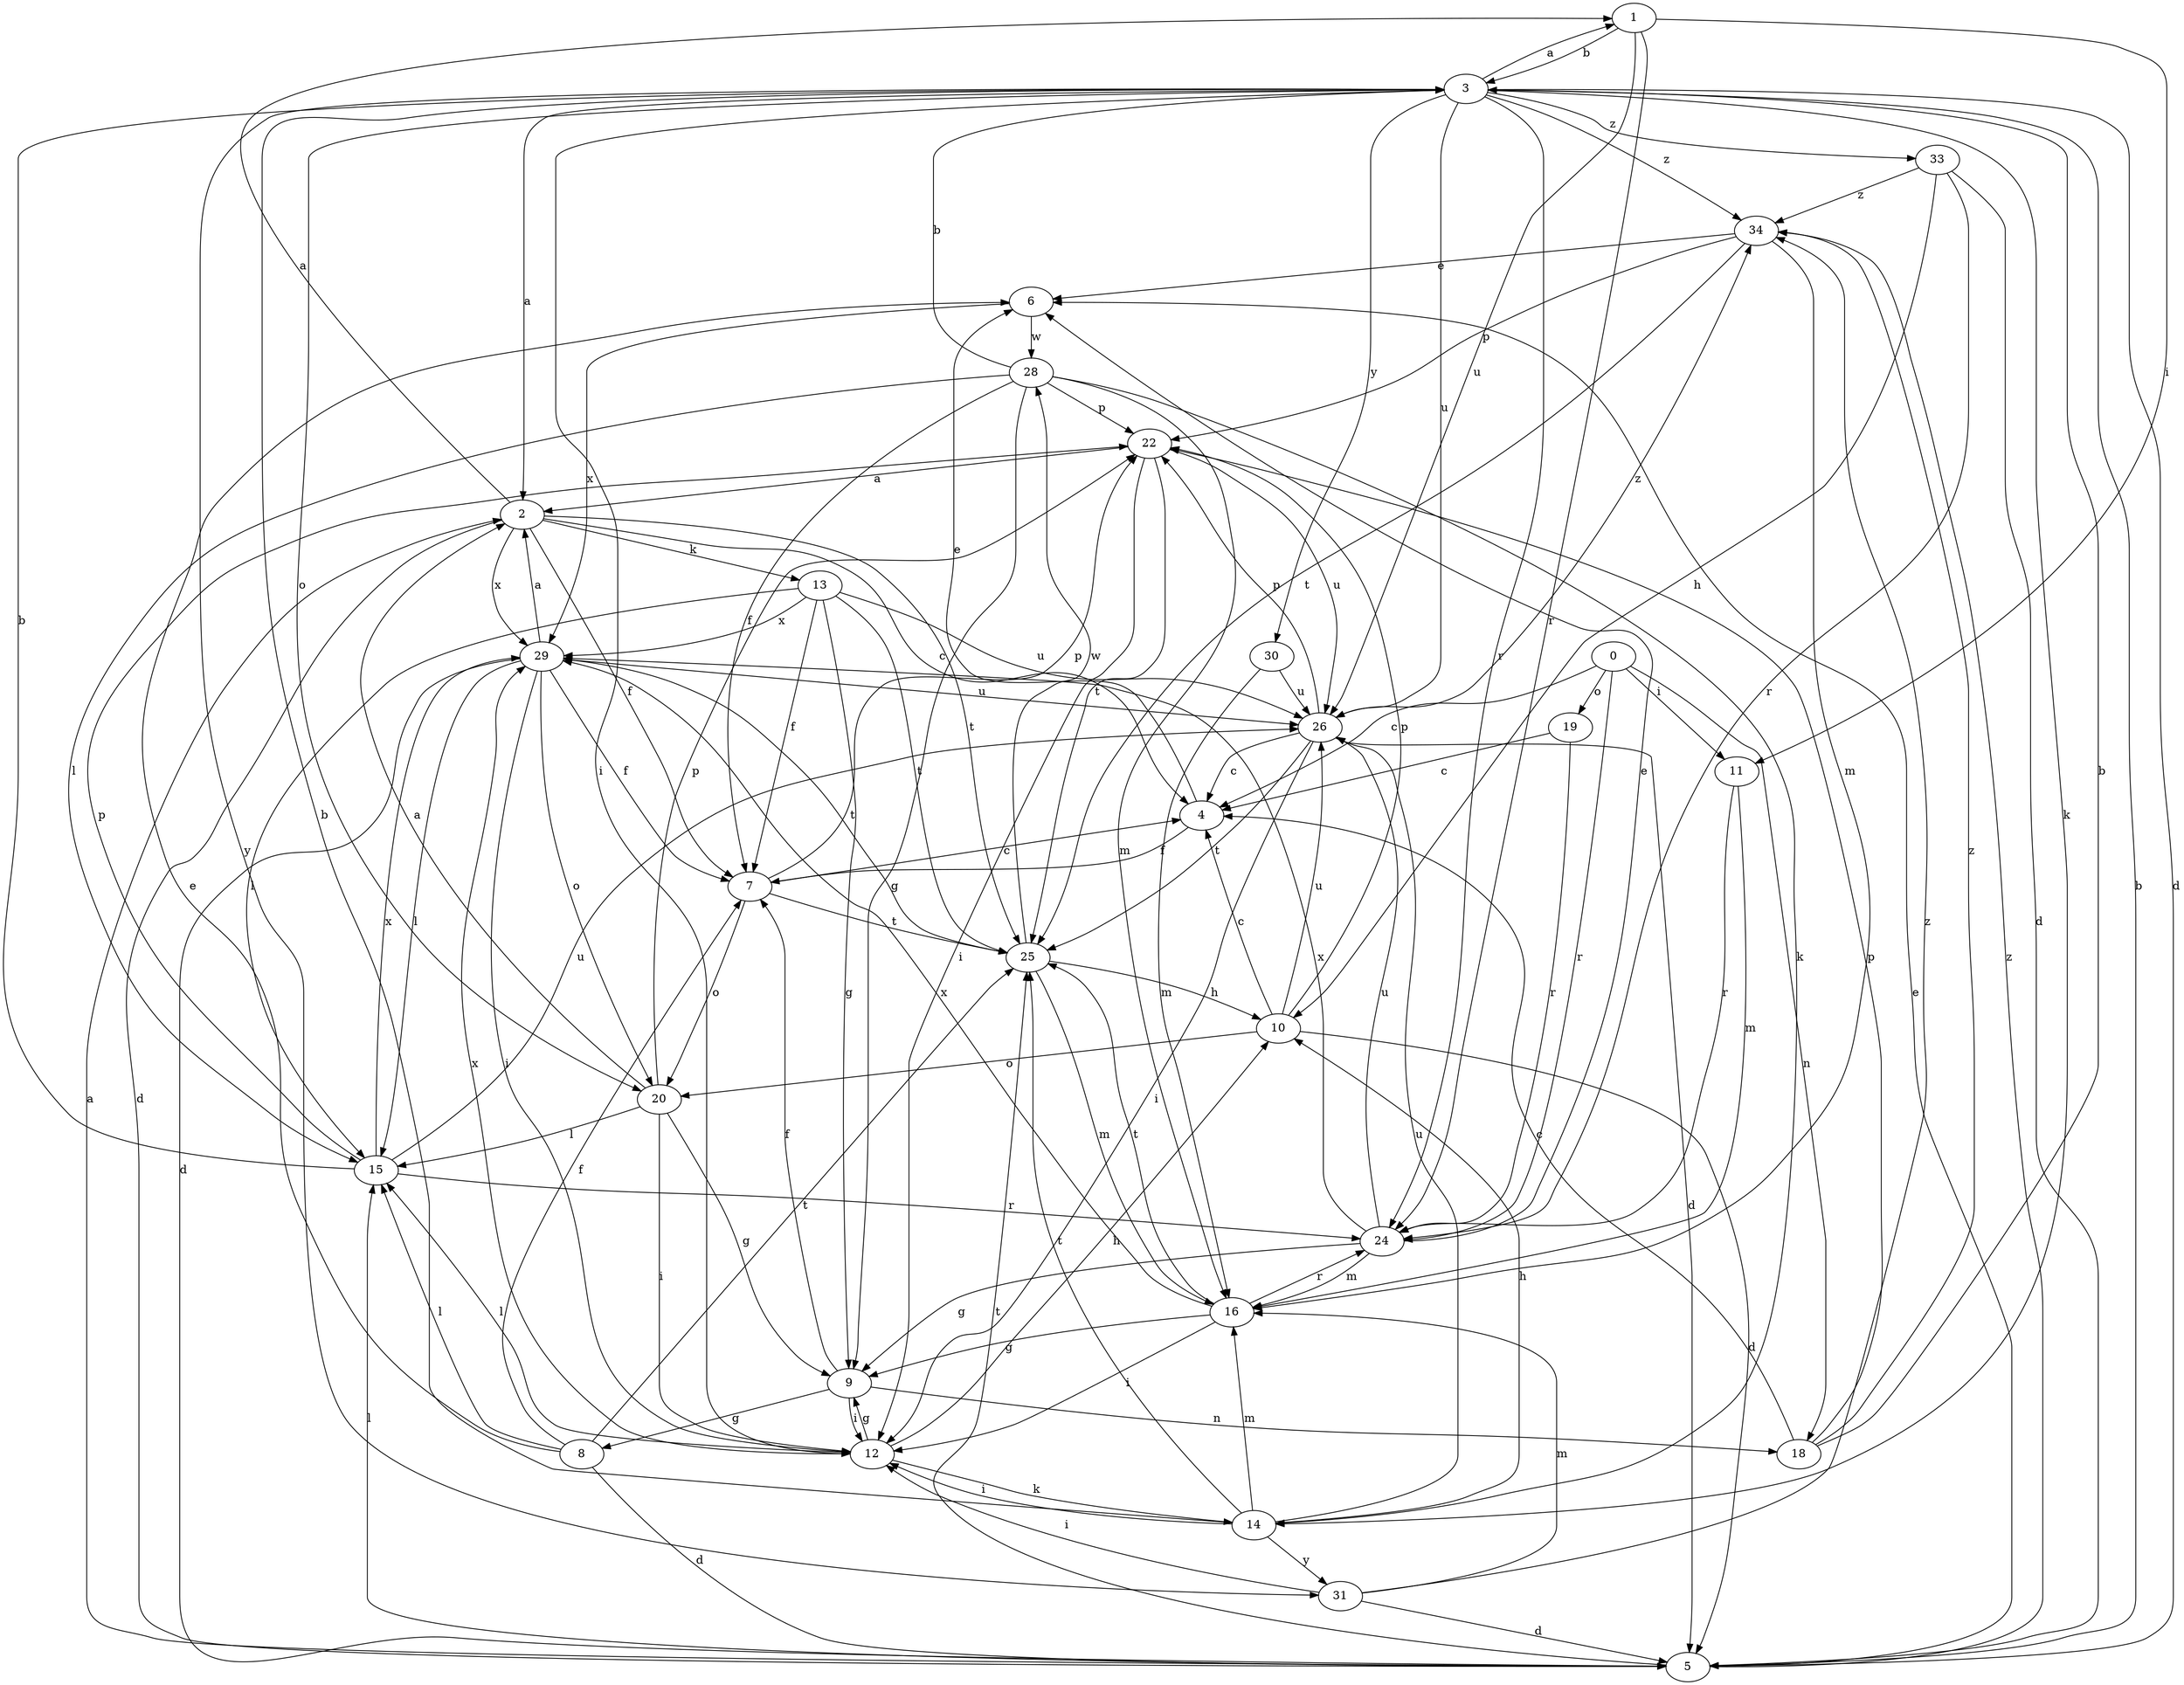 strict digraph  {
1;
2;
3;
4;
0;
5;
6;
7;
8;
9;
10;
11;
12;
13;
14;
15;
16;
18;
19;
20;
22;
24;
25;
26;
28;
29;
30;
31;
33;
34;
1 -> 3  [label=b];
1 -> 11  [label=i];
1 -> 24  [label=r];
1 -> 26  [label=u];
2 -> 1  [label=a];
2 -> 4  [label=c];
2 -> 5  [label=d];
2 -> 7  [label=f];
2 -> 13  [label=k];
2 -> 25  [label=t];
2 -> 29  [label=x];
3 -> 1  [label=a];
3 -> 2  [label=a];
3 -> 5  [label=d];
3 -> 12  [label=i];
3 -> 14  [label=k];
3 -> 20  [label=o];
3 -> 24  [label=r];
3 -> 26  [label=u];
3 -> 30  [label=y];
3 -> 31  [label=y];
3 -> 33  [label=z];
3 -> 34  [label=z];
4 -> 6  [label=e];
4 -> 7  [label=f];
0 -> 4  [label=c];
0 -> 11  [label=i];
0 -> 18  [label=n];
0 -> 19  [label=o];
0 -> 24  [label=r];
5 -> 2  [label=a];
5 -> 3  [label=b];
5 -> 6  [label=e];
5 -> 15  [label=l];
5 -> 25  [label=t];
5 -> 34  [label=z];
6 -> 28  [label=w];
6 -> 29  [label=x];
7 -> 4  [label=c];
7 -> 20  [label=o];
7 -> 22  [label=p];
7 -> 25  [label=t];
8 -> 5  [label=d];
8 -> 6  [label=e];
8 -> 7  [label=f];
8 -> 15  [label=l];
8 -> 25  [label=t];
9 -> 7  [label=f];
9 -> 8  [label=g];
9 -> 12  [label=i];
9 -> 18  [label=n];
10 -> 4  [label=c];
10 -> 5  [label=d];
10 -> 20  [label=o];
10 -> 22  [label=p];
10 -> 26  [label=u];
11 -> 16  [label=m];
11 -> 24  [label=r];
12 -> 9  [label=g];
12 -> 10  [label=h];
12 -> 14  [label=k];
12 -> 15  [label=l];
12 -> 29  [label=x];
13 -> 7  [label=f];
13 -> 9  [label=g];
13 -> 15  [label=l];
13 -> 25  [label=t];
13 -> 26  [label=u];
13 -> 29  [label=x];
14 -> 3  [label=b];
14 -> 10  [label=h];
14 -> 12  [label=i];
14 -> 16  [label=m];
14 -> 25  [label=t];
14 -> 26  [label=u];
14 -> 31  [label=y];
15 -> 3  [label=b];
15 -> 22  [label=p];
15 -> 24  [label=r];
15 -> 26  [label=u];
15 -> 29  [label=x];
16 -> 9  [label=g];
16 -> 12  [label=i];
16 -> 24  [label=r];
16 -> 25  [label=t];
16 -> 29  [label=x];
18 -> 3  [label=b];
18 -> 4  [label=c];
18 -> 22  [label=p];
18 -> 34  [label=z];
19 -> 4  [label=c];
19 -> 24  [label=r];
20 -> 2  [label=a];
20 -> 9  [label=g];
20 -> 12  [label=i];
20 -> 15  [label=l];
20 -> 22  [label=p];
22 -> 2  [label=a];
22 -> 12  [label=i];
22 -> 25  [label=t];
22 -> 26  [label=u];
24 -> 6  [label=e];
24 -> 9  [label=g];
24 -> 16  [label=m];
24 -> 26  [label=u];
24 -> 29  [label=x];
25 -> 10  [label=h];
25 -> 16  [label=m];
25 -> 28  [label=w];
26 -> 4  [label=c];
26 -> 5  [label=d];
26 -> 12  [label=i];
26 -> 22  [label=p];
26 -> 25  [label=t];
26 -> 34  [label=z];
28 -> 3  [label=b];
28 -> 7  [label=f];
28 -> 9  [label=g];
28 -> 14  [label=k];
28 -> 15  [label=l];
28 -> 16  [label=m];
28 -> 22  [label=p];
29 -> 2  [label=a];
29 -> 5  [label=d];
29 -> 7  [label=f];
29 -> 12  [label=i];
29 -> 15  [label=l];
29 -> 20  [label=o];
29 -> 25  [label=t];
29 -> 26  [label=u];
30 -> 16  [label=m];
30 -> 26  [label=u];
31 -> 5  [label=d];
31 -> 12  [label=i];
31 -> 16  [label=m];
31 -> 34  [label=z];
33 -> 5  [label=d];
33 -> 10  [label=h];
33 -> 24  [label=r];
33 -> 34  [label=z];
34 -> 6  [label=e];
34 -> 16  [label=m];
34 -> 22  [label=p];
34 -> 25  [label=t];
}
